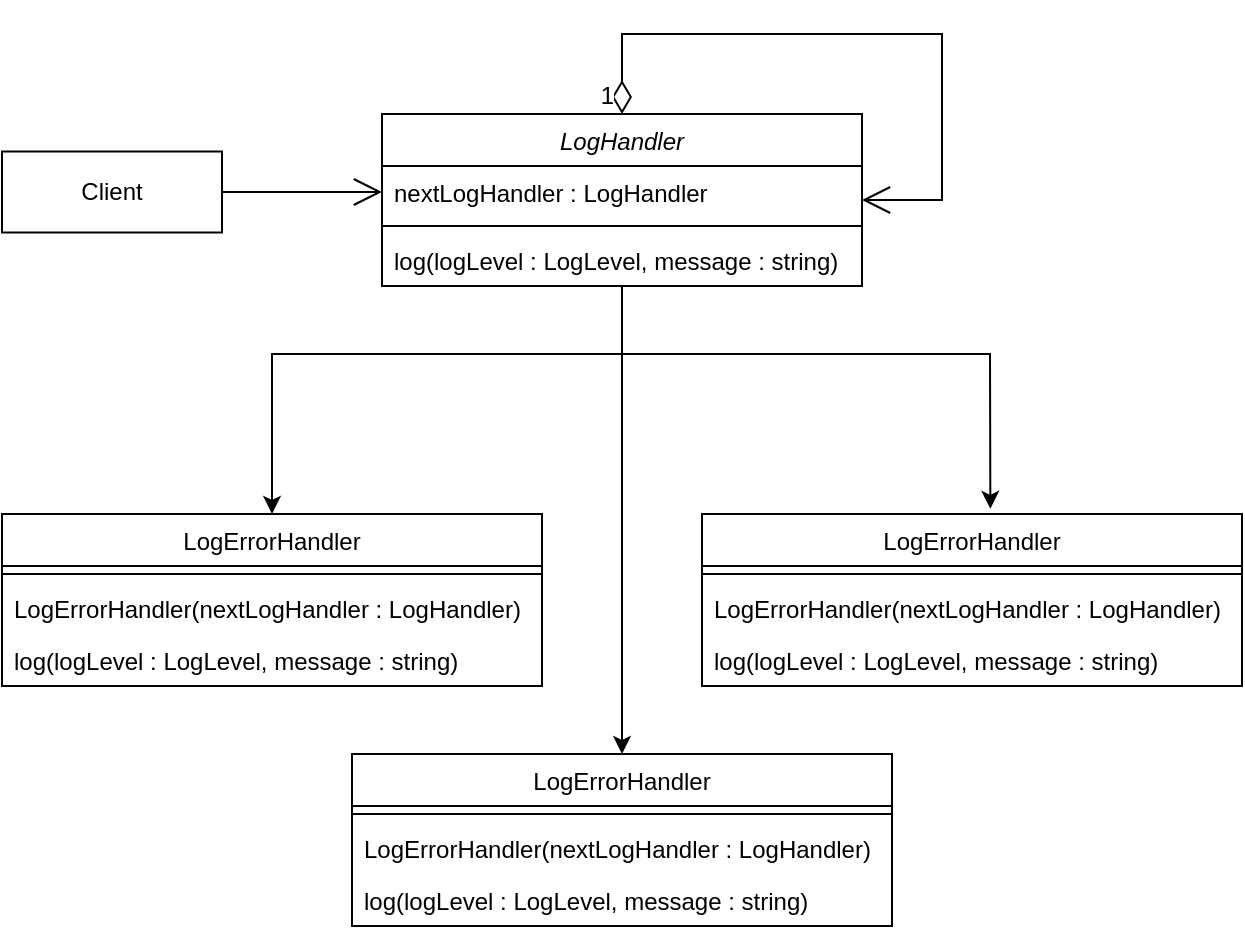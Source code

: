 <mxfile version="26.0.13">
  <diagram id="C5RBs43oDa-KdzZeNtuy" name="Page-1">
    <mxGraphModel dx="1820" dy="568" grid="1" gridSize="10" guides="1" tooltips="1" connect="1" arrows="1" fold="1" page="1" pageScale="1" pageWidth="827" pageHeight="1169" math="0" shadow="0">
      <root>
        <mxCell id="WIyWlLk6GJQsqaUBKTNV-0" />
        <mxCell id="WIyWlLk6GJQsqaUBKTNV-1" parent="WIyWlLk6GJQsqaUBKTNV-0" />
        <mxCell id="zkfFHV4jXpPFQw0GAbJ--0" value="LogHandler" style="swimlane;fontStyle=2;align=center;verticalAlign=top;childLayout=stackLayout;horizontal=1;startSize=26;horizontalStack=0;resizeParent=1;resizeLast=0;collapsible=1;marginBottom=0;rounded=0;shadow=0;strokeWidth=1;" parent="WIyWlLk6GJQsqaUBKTNV-1" vertex="1">
          <mxGeometry x="160" y="120" width="240" height="86" as="geometry">
            <mxRectangle x="230" y="140" width="160" height="26" as="alternateBounds" />
          </mxGeometry>
        </mxCell>
        <mxCell id="zkfFHV4jXpPFQw0GAbJ--1" value="nextLogHandler : LogHandler" style="text;align=left;verticalAlign=top;spacingLeft=4;spacingRight=4;overflow=hidden;rotatable=0;points=[[0,0.5],[1,0.5]];portConstraint=eastwest;" parent="zkfFHV4jXpPFQw0GAbJ--0" vertex="1">
          <mxGeometry y="26" width="240" height="26" as="geometry" />
        </mxCell>
        <mxCell id="zkfFHV4jXpPFQw0GAbJ--4" value="" style="line;html=1;strokeWidth=1;align=left;verticalAlign=middle;spacingTop=-1;spacingLeft=3;spacingRight=3;rotatable=0;labelPosition=right;points=[];portConstraint=eastwest;" parent="zkfFHV4jXpPFQw0GAbJ--0" vertex="1">
          <mxGeometry y="52" width="240" height="8" as="geometry" />
        </mxCell>
        <mxCell id="zkfFHV4jXpPFQw0GAbJ--5" value="log(logLevel : LogLevel, message : string)" style="text;align=left;verticalAlign=top;spacingLeft=4;spacingRight=4;overflow=hidden;rotatable=0;points=[[0,0.5],[1,0.5]];portConstraint=eastwest;" parent="zkfFHV4jXpPFQw0GAbJ--0" vertex="1">
          <mxGeometry y="60" width="240" height="26" as="geometry" />
        </mxCell>
        <mxCell id="zkfFHV4jXpPFQw0GAbJ--6" value="LogErrorHandler" style="swimlane;fontStyle=0;align=center;verticalAlign=top;childLayout=stackLayout;horizontal=1;startSize=26;horizontalStack=0;resizeParent=1;resizeLast=0;collapsible=1;marginBottom=0;rounded=0;shadow=0;strokeWidth=1;" parent="WIyWlLk6GJQsqaUBKTNV-1" vertex="1">
          <mxGeometry x="-30" y="320" width="270" height="86" as="geometry">
            <mxRectangle x="130" y="380" width="160" height="26" as="alternateBounds" />
          </mxGeometry>
        </mxCell>
        <mxCell id="zkfFHV4jXpPFQw0GAbJ--9" value="" style="line;html=1;strokeWidth=1;align=left;verticalAlign=middle;spacingTop=-1;spacingLeft=3;spacingRight=3;rotatable=0;labelPosition=right;points=[];portConstraint=eastwest;" parent="zkfFHV4jXpPFQw0GAbJ--6" vertex="1">
          <mxGeometry y="26" width="270" height="8" as="geometry" />
        </mxCell>
        <mxCell id="zkfFHV4jXpPFQw0GAbJ--10" value="LogErrorHandler(nextLogHandler : LogHandler)" style="text;align=left;verticalAlign=top;spacingLeft=4;spacingRight=4;overflow=hidden;rotatable=0;points=[[0,0.5],[1,0.5]];portConstraint=eastwest;fontStyle=0" parent="zkfFHV4jXpPFQw0GAbJ--6" vertex="1">
          <mxGeometry y="34" width="270" height="26" as="geometry" />
        </mxCell>
        <mxCell id="zkfFHV4jXpPFQw0GAbJ--11" value="log(logLevel : LogLevel, message : string)" style="text;align=left;verticalAlign=top;spacingLeft=4;spacingRight=4;overflow=hidden;rotatable=0;points=[[0,0.5],[1,0.5]];portConstraint=eastwest;" parent="zkfFHV4jXpPFQw0GAbJ--6" vertex="1">
          <mxGeometry y="60" width="270" height="26" as="geometry" />
        </mxCell>
        <mxCell id="A4j6I0kpfjCaAObGJCBW-4" value="LogErrorHandler" style="swimlane;fontStyle=0;align=center;verticalAlign=top;childLayout=stackLayout;horizontal=1;startSize=26;horizontalStack=0;resizeParent=1;resizeLast=0;collapsible=1;marginBottom=0;rounded=0;shadow=0;strokeWidth=1;" parent="WIyWlLk6GJQsqaUBKTNV-1" vertex="1">
          <mxGeometry x="145" y="440" width="270" height="86" as="geometry">
            <mxRectangle x="130" y="380" width="160" height="26" as="alternateBounds" />
          </mxGeometry>
        </mxCell>
        <mxCell id="A4j6I0kpfjCaAObGJCBW-5" value="" style="line;html=1;strokeWidth=1;align=left;verticalAlign=middle;spacingTop=-1;spacingLeft=3;spacingRight=3;rotatable=0;labelPosition=right;points=[];portConstraint=eastwest;" parent="A4j6I0kpfjCaAObGJCBW-4" vertex="1">
          <mxGeometry y="26" width="270" height="8" as="geometry" />
        </mxCell>
        <mxCell id="A4j6I0kpfjCaAObGJCBW-6" value="LogErrorHandler(nextLogHandler : LogHandler)" style="text;align=left;verticalAlign=top;spacingLeft=4;spacingRight=4;overflow=hidden;rotatable=0;points=[[0,0.5],[1,0.5]];portConstraint=eastwest;fontStyle=0" parent="A4j6I0kpfjCaAObGJCBW-4" vertex="1">
          <mxGeometry y="34" width="270" height="26" as="geometry" />
        </mxCell>
        <mxCell id="A4j6I0kpfjCaAObGJCBW-7" value="log(logLevel : LogLevel, message : string)" style="text;align=left;verticalAlign=top;spacingLeft=4;spacingRight=4;overflow=hidden;rotatable=0;points=[[0,0.5],[1,0.5]];portConstraint=eastwest;" parent="A4j6I0kpfjCaAObGJCBW-4" vertex="1">
          <mxGeometry y="60" width="270" height="26" as="geometry" />
        </mxCell>
        <mxCell id="A4j6I0kpfjCaAObGJCBW-8" value="LogErrorHandler" style="swimlane;fontStyle=0;align=center;verticalAlign=top;childLayout=stackLayout;horizontal=1;startSize=26;horizontalStack=0;resizeParent=1;resizeLast=0;collapsible=1;marginBottom=0;rounded=0;shadow=0;strokeWidth=1;" parent="WIyWlLk6GJQsqaUBKTNV-1" vertex="1">
          <mxGeometry x="320" y="320" width="270" height="86" as="geometry">
            <mxRectangle x="130" y="380" width="160" height="26" as="alternateBounds" />
          </mxGeometry>
        </mxCell>
        <mxCell id="A4j6I0kpfjCaAObGJCBW-9" value="" style="line;html=1;strokeWidth=1;align=left;verticalAlign=middle;spacingTop=-1;spacingLeft=3;spacingRight=3;rotatable=0;labelPosition=right;points=[];portConstraint=eastwest;" parent="A4j6I0kpfjCaAObGJCBW-8" vertex="1">
          <mxGeometry y="26" width="270" height="8" as="geometry" />
        </mxCell>
        <mxCell id="A4j6I0kpfjCaAObGJCBW-10" value="LogErrorHandler(nextLogHandler : LogHandler)" style="text;align=left;verticalAlign=top;spacingLeft=4;spacingRight=4;overflow=hidden;rotatable=0;points=[[0,0.5],[1,0.5]];portConstraint=eastwest;fontStyle=0" parent="A4j6I0kpfjCaAObGJCBW-8" vertex="1">
          <mxGeometry y="34" width="270" height="26" as="geometry" />
        </mxCell>
        <mxCell id="A4j6I0kpfjCaAObGJCBW-11" value="log(logLevel : LogLevel, message : string)" style="text;align=left;verticalAlign=top;spacingLeft=4;spacingRight=4;overflow=hidden;rotatable=0;points=[[0,0.5],[1,0.5]];portConstraint=eastwest;" parent="A4j6I0kpfjCaAObGJCBW-8" vertex="1">
          <mxGeometry y="60" width="270" height="26" as="geometry" />
        </mxCell>
        <mxCell id="A4j6I0kpfjCaAObGJCBW-12" value="" style="endArrow=classic;html=1;rounded=0;entryX=0.534;entryY=-0.03;entryDx=0;entryDy=0;entryPerimeter=0;exitX=0.5;exitY=1;exitDx=0;exitDy=0;" parent="WIyWlLk6GJQsqaUBKTNV-1" source="zkfFHV4jXpPFQw0GAbJ--0" target="A4j6I0kpfjCaAObGJCBW-8" edge="1">
          <mxGeometry width="50" height="50" relative="1" as="geometry">
            <mxPoint x="280" y="250" as="sourcePoint" />
            <mxPoint x="290" y="340" as="targetPoint" />
            <Array as="points">
              <mxPoint x="280" y="240" />
              <mxPoint x="370" y="240" />
              <mxPoint x="464" y="240" />
            </Array>
          </mxGeometry>
        </mxCell>
        <mxCell id="A4j6I0kpfjCaAObGJCBW-13" value="" style="endArrow=classic;html=1;rounded=0;entryX=0.5;entryY=0;entryDx=0;entryDy=0;" parent="WIyWlLk6GJQsqaUBKTNV-1" target="zkfFHV4jXpPFQw0GAbJ--6" edge="1">
          <mxGeometry width="50" height="50" relative="1" as="geometry">
            <mxPoint x="280" y="240" as="sourcePoint" />
            <mxPoint x="290" y="300" as="targetPoint" />
            <Array as="points">
              <mxPoint x="105" y="240" />
            </Array>
          </mxGeometry>
        </mxCell>
        <mxCell id="A4j6I0kpfjCaAObGJCBW-14" value="" style="endArrow=classic;html=1;rounded=0;entryX=0.5;entryY=0;entryDx=0;entryDy=0;" parent="WIyWlLk6GJQsqaUBKTNV-1" target="A4j6I0kpfjCaAObGJCBW-4" edge="1">
          <mxGeometry width="50" height="50" relative="1" as="geometry">
            <mxPoint x="280" y="240" as="sourcePoint" />
            <mxPoint x="290" y="300" as="targetPoint" />
          </mxGeometry>
        </mxCell>
        <mxCell id="A4j6I0kpfjCaAObGJCBW-16" value="1" style="endArrow=open;html=1;endSize=12;startArrow=diamondThin;startSize=14;startFill=0;edgeStyle=orthogonalEdgeStyle;align=right;verticalAlign=bottom;rounded=0;exitX=0.5;exitY=0;exitDx=0;exitDy=0;entryX=1;entryY=0.5;entryDx=0;entryDy=0;labelPosition=left;verticalLabelPosition=top;fontSize=12;" parent="WIyWlLk6GJQsqaUBKTNV-1" source="zkfFHV4jXpPFQw0GAbJ--0" target="zkfFHV4jXpPFQw0GAbJ--0" edge="1">
          <mxGeometry x="-1" y="3" relative="1" as="geometry">
            <mxPoint x="290" y="270" as="sourcePoint" />
            <mxPoint x="445" y="230" as="targetPoint" />
            <Array as="points">
              <mxPoint x="280" y="80" />
              <mxPoint x="440" y="80" />
              <mxPoint x="440" y="163" />
            </Array>
          </mxGeometry>
        </mxCell>
        <mxCell id="A4j6I0kpfjCaAObGJCBW-17" value="Client" style="rounded=0;whiteSpace=wrap;html=1;" parent="WIyWlLk6GJQsqaUBKTNV-1" vertex="1">
          <mxGeometry x="-30" y="138.75" width="110" height="40.5" as="geometry" />
        </mxCell>
        <mxCell id="A4j6I0kpfjCaAObGJCBW-18" value="" style="endArrow=open;html=1;rounded=0;entryX=0;entryY=0.5;entryDx=0;entryDy=0;exitX=1;exitY=0.5;exitDx=0;exitDy=0;endFill=0;endSize=12;" parent="WIyWlLk6GJQsqaUBKTNV-1" source="A4j6I0kpfjCaAObGJCBW-17" target="zkfFHV4jXpPFQw0GAbJ--1" edge="1">
          <mxGeometry width="50" height="50" relative="1" as="geometry">
            <mxPoint x="190" y="330" as="sourcePoint" />
            <mxPoint x="240" y="280" as="targetPoint" />
          </mxGeometry>
        </mxCell>
      </root>
    </mxGraphModel>
  </diagram>
</mxfile>
